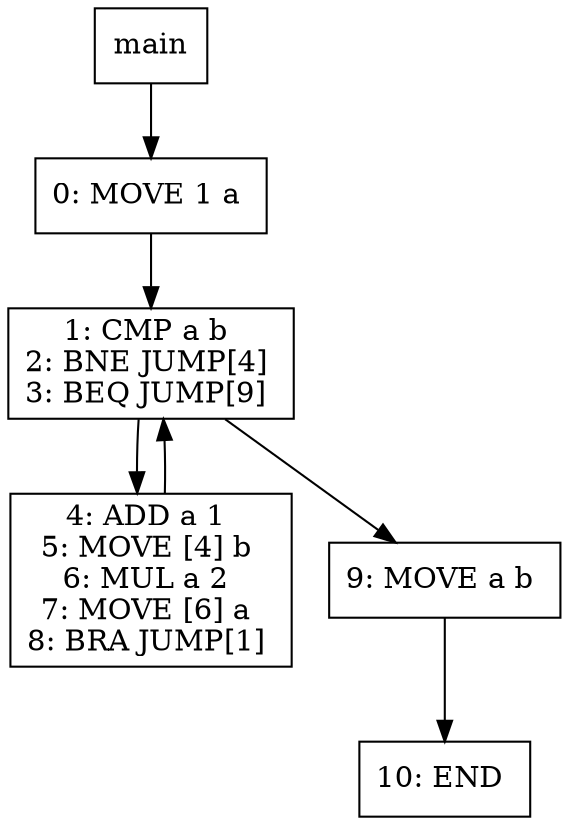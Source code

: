 digraph test014 {
node [shape=box]
256[label="main"]
256 -> 258
258[label="0: MOVE 1 a 
"]
258 -> 259
259[label="1: CMP a b 
2: BNE JUMP[4] 
3: BEQ JUMP[9] 
"]
259 -> 261
261[label="4: ADD a 1 
5: MOVE [4] b 
6: MUL a 2 
7: MOVE [6] a 
8: BRA JUMP[1] 
"]
261 -> 259
259 -> 260
260[label="9: MOVE a b 
"]
260 -> 264
264[label="10: END 
"]
}
